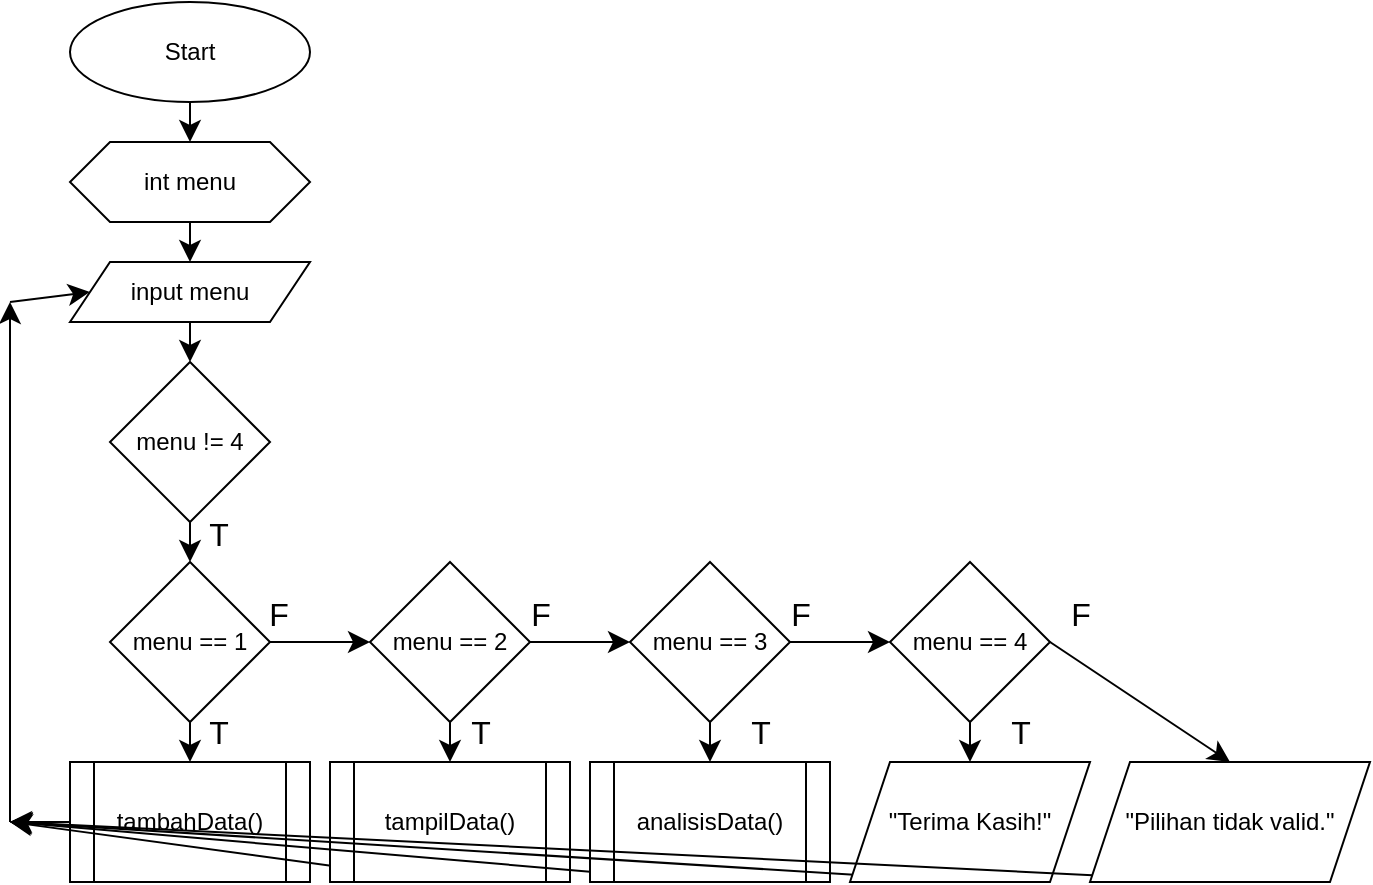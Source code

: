 <mxfile version="25.0.1" pages="4">
  <diagram id="C5RBs43oDa-KdzZeNtuy" name="Main">
    <mxGraphModel dx="392" dy="461" grid="1" gridSize="10" guides="1" tooltips="1" connect="1" arrows="1" fold="1" page="1" pageScale="1" pageWidth="827" pageHeight="1169" math="0" shadow="0">
      <root>
        <mxCell id="WIyWlLk6GJQsqaUBKTNV-0" />
        <mxCell id="WIyWlLk6GJQsqaUBKTNV-1" parent="WIyWlLk6GJQsqaUBKTNV-0" />
        <mxCell id="ecSqNaMghbCxKdure0Vz-2" style="edgeStyle=none;curved=1;rounded=0;orthogonalLoop=1;jettySize=auto;html=1;exitX=0.5;exitY=1;exitDx=0;exitDy=0;entryX=0.5;entryY=0;entryDx=0;entryDy=0;fontSize=12;startSize=8;endSize=8;" edge="1" parent="WIyWlLk6GJQsqaUBKTNV-1" source="ecSqNaMghbCxKdure0Vz-0" target="ecSqNaMghbCxKdure0Vz-1">
          <mxGeometry relative="1" as="geometry" />
        </mxCell>
        <mxCell id="ecSqNaMghbCxKdure0Vz-0" value="Start" style="ellipse;whiteSpace=wrap;html=1;" vertex="1" parent="WIyWlLk6GJQsqaUBKTNV-1">
          <mxGeometry x="230" y="60" width="120" height="50" as="geometry" />
        </mxCell>
        <mxCell id="ecSqNaMghbCxKdure0Vz-7" style="edgeStyle=none;curved=1;rounded=0;orthogonalLoop=1;jettySize=auto;html=1;exitX=0.5;exitY=1;exitDx=0;exitDy=0;entryX=0.5;entryY=0;entryDx=0;entryDy=0;fontSize=12;startSize=8;endSize=8;" edge="1" parent="WIyWlLk6GJQsqaUBKTNV-1" source="ecSqNaMghbCxKdure0Vz-1">
          <mxGeometry relative="1" as="geometry">
            <mxPoint x="290" y="190" as="targetPoint" />
          </mxGeometry>
        </mxCell>
        <mxCell id="ecSqNaMghbCxKdure0Vz-1" value="int menu" style="shape=hexagon;perimeter=hexagonPerimeter2;whiteSpace=wrap;html=1;fixedSize=1;" vertex="1" parent="WIyWlLk6GJQsqaUBKTNV-1">
          <mxGeometry x="230" y="130" width="120" height="40" as="geometry" />
        </mxCell>
        <mxCell id="ecSqNaMghbCxKdure0Vz-13" style="edgeStyle=none;curved=1;rounded=0;orthogonalLoop=1;jettySize=auto;html=1;exitX=0.5;exitY=1;exitDx=0;exitDy=0;fontSize=12;startSize=8;endSize=8;entryX=0.5;entryY=0;entryDx=0;entryDy=0;" edge="1" parent="WIyWlLk6GJQsqaUBKTNV-1" source="ecSqNaMghbCxKdure0Vz-4" target="ecSqNaMghbCxKdure0Vz-12">
          <mxGeometry relative="1" as="geometry">
            <mxPoint x="290" y="230" as="targetPoint" />
          </mxGeometry>
        </mxCell>
        <mxCell id="ecSqNaMghbCxKdure0Vz-4" value="input menu" style="shape=parallelogram;perimeter=parallelogramPerimeter;whiteSpace=wrap;html=1;fixedSize=1;" vertex="1" parent="WIyWlLk6GJQsqaUBKTNV-1">
          <mxGeometry x="230" y="190" width="120" height="30" as="geometry" />
        </mxCell>
        <mxCell id="ecSqNaMghbCxKdure0Vz-11" style="edgeStyle=none;curved=1;rounded=0;orthogonalLoop=1;jettySize=auto;html=1;exitX=0.5;exitY=1;exitDx=0;exitDy=0;entryX=0.5;entryY=0;entryDx=0;entryDy=0;fontSize=12;startSize=8;endSize=8;" edge="1" parent="WIyWlLk6GJQsqaUBKTNV-1" source="ecSqNaMghbCxKdure0Vz-8" target="ecSqNaMghbCxKdure0Vz-10">
          <mxGeometry relative="1" as="geometry" />
        </mxCell>
        <mxCell id="ecSqNaMghbCxKdure0Vz-24" style="edgeStyle=none;curved=1;rounded=0;orthogonalLoop=1;jettySize=auto;html=1;exitX=1;exitY=0.5;exitDx=0;exitDy=0;entryX=0;entryY=0.5;entryDx=0;entryDy=0;fontSize=12;startSize=8;endSize=8;" edge="1" parent="WIyWlLk6GJQsqaUBKTNV-1" source="ecSqNaMghbCxKdure0Vz-8" target="ecSqNaMghbCxKdure0Vz-22">
          <mxGeometry relative="1" as="geometry" />
        </mxCell>
        <mxCell id="ecSqNaMghbCxKdure0Vz-8" value="menu == 1" style="rhombus;whiteSpace=wrap;html=1;" vertex="1" parent="WIyWlLk6GJQsqaUBKTNV-1">
          <mxGeometry x="250" y="340" width="80" height="80" as="geometry" />
        </mxCell>
        <mxCell id="ecSqNaMghbCxKdure0Vz-19" style="edgeStyle=none;curved=1;rounded=0;orthogonalLoop=1;jettySize=auto;html=1;exitX=0;exitY=0.5;exitDx=0;exitDy=0;fontSize=12;startSize=8;endSize=8;" edge="1" parent="WIyWlLk6GJQsqaUBKTNV-1" source="ecSqNaMghbCxKdure0Vz-10">
          <mxGeometry relative="1" as="geometry">
            <mxPoint x="200" y="470" as="targetPoint" />
          </mxGeometry>
        </mxCell>
        <mxCell id="ecSqNaMghbCxKdure0Vz-10" value="tambahData()" style="shape=process;whiteSpace=wrap;html=1;backgroundOutline=1;" vertex="1" parent="WIyWlLk6GJQsqaUBKTNV-1">
          <mxGeometry x="230" y="440" width="120" height="60" as="geometry" />
        </mxCell>
        <mxCell id="ecSqNaMghbCxKdure0Vz-14" style="edgeStyle=none;curved=1;rounded=0;orthogonalLoop=1;jettySize=auto;html=1;exitX=0.5;exitY=1;exitDx=0;exitDy=0;entryX=0.5;entryY=0;entryDx=0;entryDy=0;fontSize=12;startSize=8;endSize=8;" edge="1" parent="WIyWlLk6GJQsqaUBKTNV-1" source="ecSqNaMghbCxKdure0Vz-12" target="ecSqNaMghbCxKdure0Vz-8">
          <mxGeometry relative="1" as="geometry" />
        </mxCell>
        <mxCell id="ecSqNaMghbCxKdure0Vz-12" value="menu != 4" style="rhombus;whiteSpace=wrap;html=1;" vertex="1" parent="WIyWlLk6GJQsqaUBKTNV-1">
          <mxGeometry x="250" y="240" width="80" height="80" as="geometry" />
        </mxCell>
        <mxCell id="ecSqNaMghbCxKdure0Vz-15" value="T" style="text;html=1;align=center;verticalAlign=middle;resizable=0;points=[];autosize=1;strokeColor=none;fillColor=none;fontSize=16;" vertex="1" parent="WIyWlLk6GJQsqaUBKTNV-1">
          <mxGeometry x="289" y="311" width="30" height="30" as="geometry" />
        </mxCell>
        <mxCell id="ecSqNaMghbCxKdure0Vz-16" value="T" style="text;html=1;align=center;verticalAlign=middle;resizable=0;points=[];autosize=1;strokeColor=none;fillColor=none;fontSize=16;" vertex="1" parent="WIyWlLk6GJQsqaUBKTNV-1">
          <mxGeometry x="289" y="410" width="30" height="30" as="geometry" />
        </mxCell>
        <mxCell id="ecSqNaMghbCxKdure0Vz-20" style="edgeStyle=none;curved=1;rounded=0;orthogonalLoop=1;jettySize=auto;html=1;exitX=0;exitY=0.5;exitDx=0;exitDy=0;fontSize=12;startSize=8;endSize=8;" edge="1" parent="WIyWlLk6GJQsqaUBKTNV-1">
          <mxGeometry relative="1" as="geometry">
            <mxPoint x="200" y="210" as="targetPoint" />
            <mxPoint x="200" y="470" as="sourcePoint" />
          </mxGeometry>
        </mxCell>
        <mxCell id="ecSqNaMghbCxKdure0Vz-21" style="edgeStyle=none;curved=1;rounded=0;orthogonalLoop=1;jettySize=auto;html=1;fontSize=12;startSize=8;endSize=8;entryX=0;entryY=0.5;entryDx=0;entryDy=0;" edge="1" parent="WIyWlLk6GJQsqaUBKTNV-1" target="ecSqNaMghbCxKdure0Vz-4">
          <mxGeometry relative="1" as="geometry">
            <mxPoint x="170" y="200" as="targetPoint" />
            <mxPoint x="200" y="210" as="sourcePoint" />
          </mxGeometry>
        </mxCell>
        <mxCell id="ecSqNaMghbCxKdure0Vz-25" style="edgeStyle=none;curved=1;rounded=0;orthogonalLoop=1;jettySize=auto;html=1;exitX=0.5;exitY=1;exitDx=0;exitDy=0;entryX=0.5;entryY=0;entryDx=0;entryDy=0;fontSize=12;startSize=8;endSize=8;" edge="1" parent="WIyWlLk6GJQsqaUBKTNV-1" source="ecSqNaMghbCxKdure0Vz-22" target="ecSqNaMghbCxKdure0Vz-23">
          <mxGeometry relative="1" as="geometry" />
        </mxCell>
        <mxCell id="ecSqNaMghbCxKdure0Vz-28" style="edgeStyle=none;curved=1;rounded=0;orthogonalLoop=1;jettySize=auto;html=1;exitX=1;exitY=0.5;exitDx=0;exitDy=0;entryX=0;entryY=0.5;entryDx=0;entryDy=0;fontSize=12;startSize=8;endSize=8;" edge="1" parent="WIyWlLk6GJQsqaUBKTNV-1" source="ecSqNaMghbCxKdure0Vz-22" target="ecSqNaMghbCxKdure0Vz-27">
          <mxGeometry relative="1" as="geometry" />
        </mxCell>
        <mxCell id="ecSqNaMghbCxKdure0Vz-22" value="menu == 2" style="rhombus;whiteSpace=wrap;html=1;" vertex="1" parent="WIyWlLk6GJQsqaUBKTNV-1">
          <mxGeometry x="380" y="340" width="80" height="80" as="geometry" />
        </mxCell>
        <mxCell id="ecSqNaMghbCxKdure0Vz-30" style="edgeStyle=none;curved=1;rounded=0;orthogonalLoop=1;jettySize=auto;html=1;exitX=0.5;exitY=1;exitDx=0;exitDy=0;fontSize=12;startSize=8;endSize=8;" edge="1" parent="WIyWlLk6GJQsqaUBKTNV-1" source="ecSqNaMghbCxKdure0Vz-23">
          <mxGeometry relative="1" as="geometry">
            <mxPoint x="200" y="470" as="targetPoint" />
          </mxGeometry>
        </mxCell>
        <mxCell id="ecSqNaMghbCxKdure0Vz-23" value="tampilData()" style="shape=process;whiteSpace=wrap;html=1;backgroundOutline=1;" vertex="1" parent="WIyWlLk6GJQsqaUBKTNV-1">
          <mxGeometry x="360" y="440" width="120" height="60" as="geometry" />
        </mxCell>
        <mxCell id="ecSqNaMghbCxKdure0Vz-31" style="edgeStyle=none;curved=1;rounded=0;orthogonalLoop=1;jettySize=auto;html=1;exitX=0.5;exitY=1;exitDx=0;exitDy=0;fontSize=12;startSize=8;endSize=8;" edge="1" parent="WIyWlLk6GJQsqaUBKTNV-1" source="ecSqNaMghbCxKdure0Vz-26">
          <mxGeometry relative="1" as="geometry">
            <mxPoint x="200" y="470" as="targetPoint" />
          </mxGeometry>
        </mxCell>
        <mxCell id="ecSqNaMghbCxKdure0Vz-26" value="analisisData()" style="shape=process;whiteSpace=wrap;html=1;backgroundOutline=1;" vertex="1" parent="WIyWlLk6GJQsqaUBKTNV-1">
          <mxGeometry x="490" y="440" width="120" height="60" as="geometry" />
        </mxCell>
        <mxCell id="ecSqNaMghbCxKdure0Vz-29" style="edgeStyle=none;curved=1;rounded=0;orthogonalLoop=1;jettySize=auto;html=1;exitX=0.5;exitY=1;exitDx=0;exitDy=0;entryX=0.5;entryY=0;entryDx=0;entryDy=0;fontSize=12;startSize=8;endSize=8;" edge="1" parent="WIyWlLk6GJQsqaUBKTNV-1" source="ecSqNaMghbCxKdure0Vz-27" target="ecSqNaMghbCxKdure0Vz-26">
          <mxGeometry relative="1" as="geometry" />
        </mxCell>
        <mxCell id="ecSqNaMghbCxKdure0Vz-37" style="edgeStyle=none;curved=1;rounded=0;orthogonalLoop=1;jettySize=auto;html=1;exitX=1;exitY=0.5;exitDx=0;exitDy=0;entryX=0;entryY=0.5;entryDx=0;entryDy=0;fontSize=12;startSize=8;endSize=8;" edge="1" parent="WIyWlLk6GJQsqaUBKTNV-1" source="ecSqNaMghbCxKdure0Vz-27" target="ecSqNaMghbCxKdure0Vz-36">
          <mxGeometry relative="1" as="geometry" />
        </mxCell>
        <mxCell id="ecSqNaMghbCxKdure0Vz-27" value="menu == 3" style="rhombus;whiteSpace=wrap;html=1;" vertex="1" parent="WIyWlLk6GJQsqaUBKTNV-1">
          <mxGeometry x="510" y="340" width="80" height="80" as="geometry" />
        </mxCell>
        <mxCell id="ecSqNaMghbCxKdure0Vz-50" style="edgeStyle=none;curved=1;rounded=0;orthogonalLoop=1;jettySize=auto;html=1;exitX=0.5;exitY=1;exitDx=0;exitDy=0;fontSize=12;startSize=8;endSize=8;" edge="1" parent="WIyWlLk6GJQsqaUBKTNV-1" source="ecSqNaMghbCxKdure0Vz-35">
          <mxGeometry relative="1" as="geometry">
            <mxPoint x="200" y="470" as="targetPoint" />
          </mxGeometry>
        </mxCell>
        <mxCell id="ecSqNaMghbCxKdure0Vz-35" value="&quot;Terima Kasih!&quot;" style="shape=parallelogram;perimeter=parallelogramPerimeter;whiteSpace=wrap;html=1;fixedSize=1;" vertex="1" parent="WIyWlLk6GJQsqaUBKTNV-1">
          <mxGeometry x="620" y="440" width="120" height="60" as="geometry" />
        </mxCell>
        <mxCell id="ecSqNaMghbCxKdure0Vz-38" style="edgeStyle=none;curved=1;rounded=0;orthogonalLoop=1;jettySize=auto;html=1;exitX=0.5;exitY=1;exitDx=0;exitDy=0;entryX=0.5;entryY=0;entryDx=0;entryDy=0;fontSize=12;startSize=8;endSize=8;" edge="1" parent="WIyWlLk6GJQsqaUBKTNV-1" source="ecSqNaMghbCxKdure0Vz-36" target="ecSqNaMghbCxKdure0Vz-35">
          <mxGeometry relative="1" as="geometry" />
        </mxCell>
        <mxCell id="ecSqNaMghbCxKdure0Vz-46" style="edgeStyle=none;curved=1;rounded=0;orthogonalLoop=1;jettySize=auto;html=1;exitX=1;exitY=0.5;exitDx=0;exitDy=0;entryX=0.5;entryY=0;entryDx=0;entryDy=0;fontSize=12;startSize=8;endSize=8;" edge="1" parent="WIyWlLk6GJQsqaUBKTNV-1" source="ecSqNaMghbCxKdure0Vz-36" target="ecSqNaMghbCxKdure0Vz-45">
          <mxGeometry relative="1" as="geometry" />
        </mxCell>
        <mxCell id="ecSqNaMghbCxKdure0Vz-36" value="menu == 4" style="rhombus;whiteSpace=wrap;html=1;" vertex="1" parent="WIyWlLk6GJQsqaUBKTNV-1">
          <mxGeometry x="640" y="340" width="80" height="80" as="geometry" />
        </mxCell>
        <mxCell id="ecSqNaMghbCxKdure0Vz-39" value="F" style="text;html=1;align=center;verticalAlign=middle;resizable=0;points=[];autosize=1;strokeColor=none;fillColor=none;fontSize=16;" vertex="1" parent="WIyWlLk6GJQsqaUBKTNV-1">
          <mxGeometry x="319" y="351" width="30" height="30" as="geometry" />
        </mxCell>
        <mxCell id="ecSqNaMghbCxKdure0Vz-42" value="F" style="text;html=1;align=center;verticalAlign=middle;resizable=0;points=[];autosize=1;strokeColor=none;fillColor=none;fontSize=16;" vertex="1" parent="WIyWlLk6GJQsqaUBKTNV-1">
          <mxGeometry x="450" y="351" width="30" height="30" as="geometry" />
        </mxCell>
        <mxCell id="ecSqNaMghbCxKdure0Vz-43" value="F" style="text;html=1;align=center;verticalAlign=middle;resizable=0;points=[];autosize=1;strokeColor=none;fillColor=none;fontSize=16;" vertex="1" parent="WIyWlLk6GJQsqaUBKTNV-1">
          <mxGeometry x="580" y="351" width="30" height="30" as="geometry" />
        </mxCell>
        <mxCell id="ecSqNaMghbCxKdure0Vz-44" value="F" style="text;html=1;align=center;verticalAlign=middle;resizable=0;points=[];autosize=1;strokeColor=none;fillColor=none;fontSize=16;" vertex="1" parent="WIyWlLk6GJQsqaUBKTNV-1">
          <mxGeometry x="720" y="351" width="30" height="30" as="geometry" />
        </mxCell>
        <mxCell id="ecSqNaMghbCxKdure0Vz-51" style="edgeStyle=none;curved=1;rounded=0;orthogonalLoop=1;jettySize=auto;html=1;exitX=0.5;exitY=1;exitDx=0;exitDy=0;fontSize=12;startSize=8;endSize=8;" edge="1" parent="WIyWlLk6GJQsqaUBKTNV-1" source="ecSqNaMghbCxKdure0Vz-45">
          <mxGeometry relative="1" as="geometry">
            <mxPoint x="200" y="470" as="targetPoint" />
          </mxGeometry>
        </mxCell>
        <mxCell id="ecSqNaMghbCxKdure0Vz-45" value="&quot;Pilihan tidak valid.&quot;" style="shape=parallelogram;perimeter=parallelogramPerimeter;whiteSpace=wrap;html=1;fixedSize=1;" vertex="1" parent="WIyWlLk6GJQsqaUBKTNV-1">
          <mxGeometry x="740" y="440" width="140" height="60" as="geometry" />
        </mxCell>
        <mxCell id="ecSqNaMghbCxKdure0Vz-47" value="T" style="text;html=1;align=center;verticalAlign=middle;resizable=0;points=[];autosize=1;strokeColor=none;fillColor=none;fontSize=16;" vertex="1" parent="WIyWlLk6GJQsqaUBKTNV-1">
          <mxGeometry x="420" y="410" width="30" height="30" as="geometry" />
        </mxCell>
        <mxCell id="ecSqNaMghbCxKdure0Vz-48" value="T" style="text;html=1;align=center;verticalAlign=middle;resizable=0;points=[];autosize=1;strokeColor=none;fillColor=none;fontSize=16;" vertex="1" parent="WIyWlLk6GJQsqaUBKTNV-1">
          <mxGeometry x="560" y="410" width="30" height="30" as="geometry" />
        </mxCell>
        <mxCell id="ecSqNaMghbCxKdure0Vz-49" value="T" style="text;html=1;align=center;verticalAlign=middle;resizable=0;points=[];autosize=1;strokeColor=none;fillColor=none;fontSize=16;" vertex="1" parent="WIyWlLk6GJQsqaUBKTNV-1">
          <mxGeometry x="690" y="410" width="30" height="30" as="geometry" />
        </mxCell>
      </root>
    </mxGraphModel>
  </diagram>
  <diagram name="tambahData()" id="iPO50mzKApYfjaSAs70k">
    <mxGraphModel dx="392" dy="461" grid="1" gridSize="10" guides="1" tooltips="1" connect="1" arrows="1" fold="1" page="1" pageScale="1" pageWidth="827" pageHeight="1169" math="0" shadow="0">
      <root>
        <mxCell id="7oudJ8E-hYjEM_jL6nUN-0" />
        <mxCell id="7oudJ8E-hYjEM_jL6nUN-1" parent="7oudJ8E-hYjEM_jL6nUN-0" />
      </root>
    </mxGraphModel>
  </diagram>
  <diagram name="tampilData()" id="BnKq-r-z5uuEGuPgETNg">
    <mxGraphModel dx="392" dy="461" grid="1" gridSize="10" guides="1" tooltips="1" connect="1" arrows="1" fold="1" page="1" pageScale="1" pageWidth="827" pageHeight="1169" math="0" shadow="0">
      <root>
        <mxCell id="1xEZeliSY1kEPM4zTAky-0" />
        <mxCell id="1xEZeliSY1kEPM4zTAky-1" parent="1xEZeliSY1kEPM4zTAky-0" />
      </root>
    </mxGraphModel>
  </diagram>
  <diagram name="analisisData()" id="VLw0hKKdpS-Np4W8JsWt">
    <mxGraphModel dx="392" dy="461" grid="1" gridSize="10" guides="1" tooltips="1" connect="1" arrows="1" fold="1" page="1" pageScale="1" pageWidth="827" pageHeight="1169" math="0" shadow="0">
      <root>
        <mxCell id="hed3p4oRDY3sSpOVEkv2-0" />
        <mxCell id="hed3p4oRDY3sSpOVEkv2-1" parent="hed3p4oRDY3sSpOVEkv2-0" />
      </root>
    </mxGraphModel>
  </diagram>
</mxfile>

